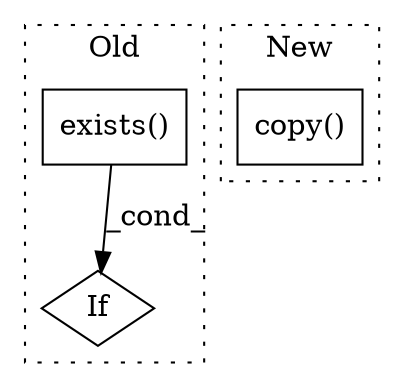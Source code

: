 digraph G {
subgraph cluster0 {
1 [label="exists()" a="75" s="2973" l="17" shape="box"];
3 [label="If" a="96" s="2970" l="3" shape="diamond"];
label = "Old";
style="dotted";
}
subgraph cluster1 {
2 [label="copy()" a="75" s="3045,3065" l="12,1" shape="box"];
label = "New";
style="dotted";
}
1 -> 3 [label="_cond_"];
}